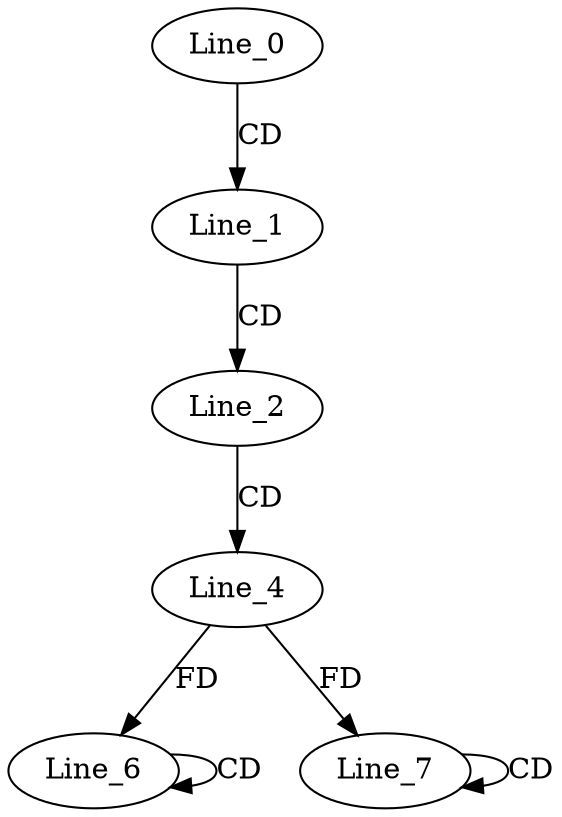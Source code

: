 digraph G {
  Line_0;
  Line_1;
  Line_2;
  Line_4;
  Line_6;
  Line_6;
  Line_7;
  Line_7;
  Line_0 -> Line_1 [ label="CD" ];
  Line_1 -> Line_2 [ label="CD" ];
  Line_2 -> Line_4 [ label="CD" ];
  Line_6 -> Line_6 [ label="CD" ];
  Line_4 -> Line_6 [ label="FD" ];
  Line_7 -> Line_7 [ label="CD" ];
  Line_4 -> Line_7 [ label="FD" ];
}
